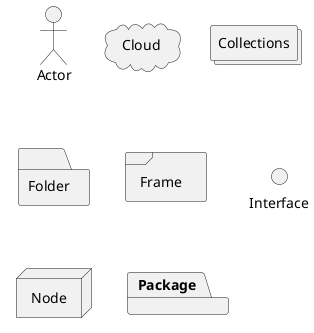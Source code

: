 @startuml
actor Actor
cloud Cloud
collections Collections
folder Folder
frame Frame
interface Interface
node Node
package Package
@enduml
